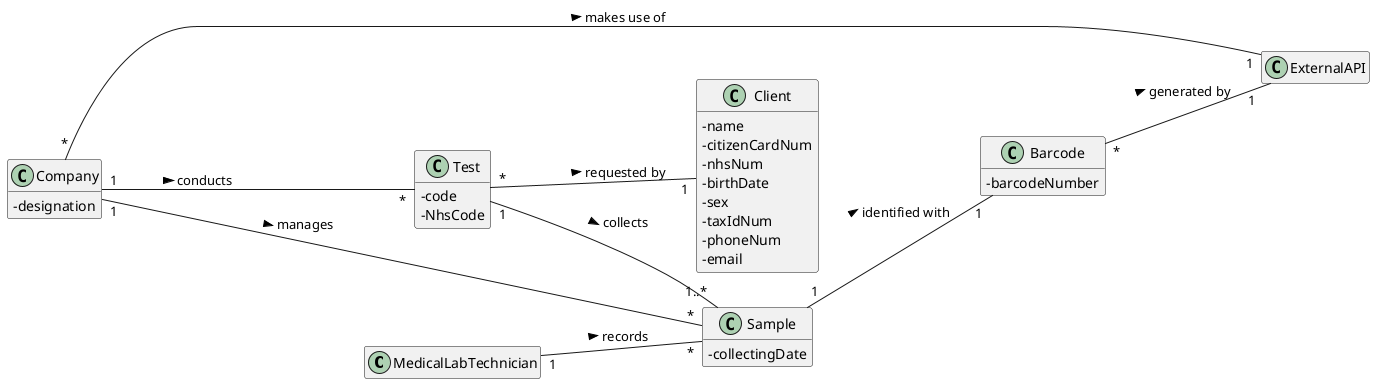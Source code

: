 @startuml

skinparam classAttributeIconSize 0
hide empty methods
hide empty attributes
left to right direction

class MedicalLabTechnician{}

class Sample{
- collectingDate
}

class Test{
- code
- NhsCode
}

class Barcode {
- barcodeNumber
}

class ExternalAPI{}

/'class LabOrder{}'/

class Client{
- name
- citizenCardNum
- nhsNum
- birthDate
- sex
- taxIdNum
- phoneNum
- email
}

/'
class TestType{
- code
- description
- collectingMethod
}'/

/'class Parameter {
  -code
  -shortName
  -description
}'/

class Company {
-designation
}

/'class Config {}'/




MedicalLabTechnician "1" -- "*" Sample : records >
Sample "1" -- "1" Barcode : identified with >
Barcode "*" -- "1" ExternalAPI : generated by >
Test "1" -- "1..*" Sample : collects >
/'Test "1" --- "1" LabOrder : originates <'/
/'LabOrder "1..*" --- "1" Client : provided by >'/

/'comment line above'/
/'Test "*" -- "1" TestType : classified as >'/

/'LabOrder -- TestType : contains >'/
/'LabOrder -- "1..*" Parameter : contains >'/

/'ExternalAPI -- Config : defined by >'/
Test "*" -- "1" Client : requested by >
Company "*" - "1" ExternalAPI : makes use of >
Company "1" --- "*" Sample : manages >
Company "1" --- "*" Test : conducts >




@enduml
